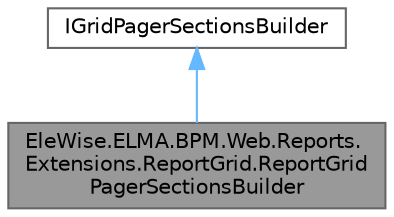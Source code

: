 digraph "EleWise.ELMA.BPM.Web.Reports.Extensions.ReportGrid.ReportGridPagerSectionsBuilder"
{
 // LATEX_PDF_SIZE
  bgcolor="transparent";
  edge [fontname=Helvetica,fontsize=10,labelfontname=Helvetica,labelfontsize=10];
  node [fontname=Helvetica,fontsize=10,shape=box,height=0.2,width=0.4];
  Node1 [id="Node000001",label="EleWise.ELMA.BPM.Web.Reports.\lExtensions.ReportGrid.ReportGrid\lPagerSectionsBuilder",height=0.2,width=0.4,color="gray40", fillcolor="grey60", style="filled", fontcolor="black",tooltip=" "];
  Node2 -> Node1 [id="edge1_Node000001_Node000002",dir="back",color="steelblue1",style="solid",tooltip=" "];
  Node2 [id="Node000002",label="IGridPagerSectionsBuilder",height=0.2,width=0.4,color="gray40", fillcolor="white", style="filled",tooltip=" "];
}
